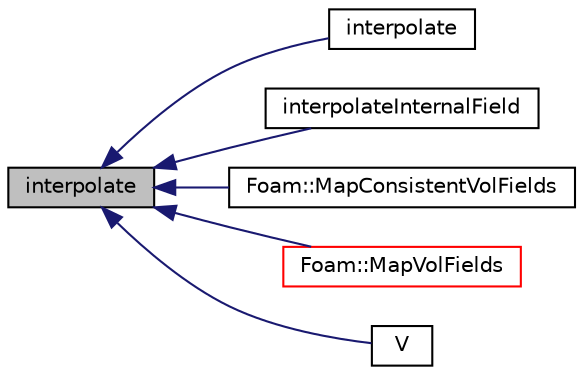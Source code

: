 digraph "interpolate"
{
  bgcolor="transparent";
  edge [fontname="Helvetica",fontsize="10",labelfontname="Helvetica",labelfontsize="10"];
  node [fontname="Helvetica",fontsize="10",shape=record];
  rankdir="LR";
  Node464 [label="interpolate",height=0.2,width=0.4,color="black", fillcolor="grey75", style="filled", fontcolor="black"];
  Node464 -> Node465 [dir="back",color="midnightblue",fontsize="10",style="solid",fontname="Helvetica"];
  Node465 [label="interpolate",height=0.2,width=0.4,color="black",URL="$a30529.html#afaa6aa41a60d0542d86e91ccccc108ba"];
  Node464 -> Node466 [dir="back",color="midnightblue",fontsize="10",style="solid",fontname="Helvetica"];
  Node466 [label="interpolateInternalField",height=0.2,width=0.4,color="black",URL="$a30529.html#a6e15164761c81630932bcc9b302216a5"];
  Node464 -> Node467 [dir="back",color="midnightblue",fontsize="10",style="solid",fontname="Helvetica"];
  Node467 [label="Foam::MapConsistentVolFields",height=0.2,width=0.4,color="black",URL="$a21851.html#aac4e9da9d87e049a6ceedd87d44d0e1e"];
  Node464 -> Node468 [dir="back",color="midnightblue",fontsize="10",style="solid",fontname="Helvetica"];
  Node468 [label="Foam::MapVolFields",height=0.2,width=0.4,color="red",URL="$a21851.html#a1d6f6e241e1c37496af8a46df442780b"];
  Node464 -> Node471 [dir="back",color="midnightblue",fontsize="10",style="solid",fontname="Helvetica"];
  Node471 [label="V",height=0.2,width=0.4,color="black",URL="$a30529.html#a152e2fb20332cdcc20879781b7c784af",tooltip="Overlap volume. "];
}
